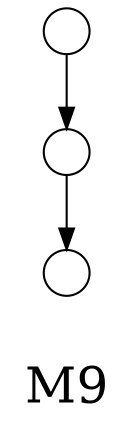 /*****
GId:12  Count: 67252708
*****/

digraph G {
  graph [splines=false overlap=false]
  node  [shape=ellipse, width=0.3, height=0.3, label=""]
  0 ;
  1 ;
  2 ;
  0 -> 2;
  1 -> 0;
  label = "\nM9\n";  fontsize=24;
}

